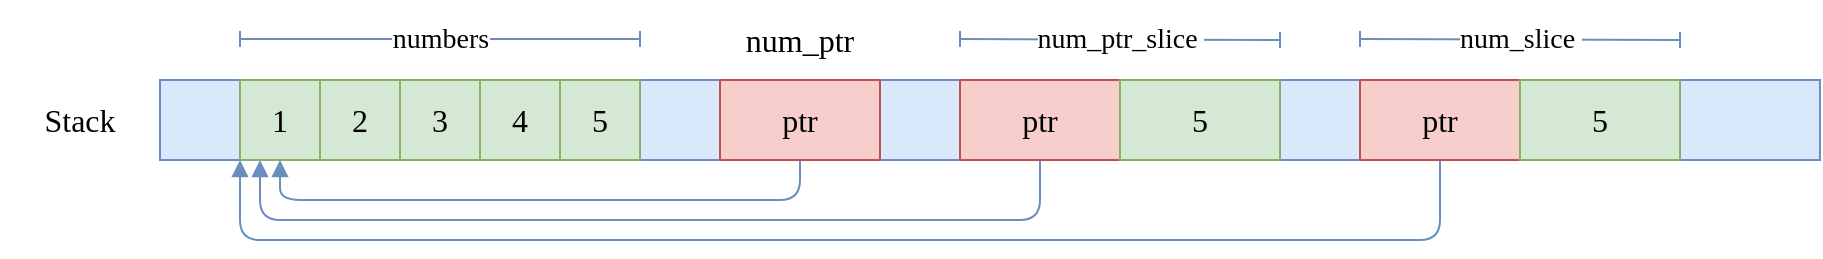 <mxfile version="24.2.5" type="device">
  <diagram name="Page-1" id="G8ZvJWXJsHYqm7BaVf0D">
    <mxGraphModel dx="1420" dy="821" grid="1" gridSize="10" guides="1" tooltips="1" connect="1" arrows="1" fold="1" page="1" pageScale="1" pageWidth="850" pageHeight="1100" math="0" shadow="0">
      <root>
        <mxCell id="qo41Qgb1Bq0OAtDylW5R-0" />
        <mxCell id="qo41Qgb1Bq0OAtDylW5R-1" parent="qo41Qgb1Bq0OAtDylW5R-0" />
        <mxCell id="7WxePV0q5ovhReNKkkbh-0" value="" style="rounded=0;whiteSpace=wrap;html=1;shadow=0;strokeColor=#6c8ebf;strokeWidth=1;fontFamily=Ubuntu;fontSize=16;fontStyle=0;fillColor=#dae8fc;" vertex="1" parent="qo41Qgb1Bq0OAtDylW5R-1">
          <mxGeometry x="160" y="160" width="830" height="40" as="geometry" />
        </mxCell>
        <mxCell id="7WxePV0q5ovhReNKkkbh-1" value="Stack" style="text;html=1;align=center;verticalAlign=middle;whiteSpace=wrap;rounded=0;fontFamily=Ubuntu;fontSize=16;fontStyle=0;" vertex="1" parent="qo41Qgb1Bq0OAtDylW5R-1">
          <mxGeometry x="80" y="160" width="80" height="40" as="geometry" />
        </mxCell>
        <mxCell id="7WxePV0q5ovhReNKkkbh-2" value="1" style="rounded=0;whiteSpace=wrap;html=1;shadow=0;strokeColor=#82b366;strokeWidth=1;fontFamily=Ubuntu;fontSize=16;fontStyle=0;fillColor=#d5e8d4;" vertex="1" parent="qo41Qgb1Bq0OAtDylW5R-1">
          <mxGeometry x="200" y="160" width="40" height="40" as="geometry" />
        </mxCell>
        <mxCell id="7WxePV0q5ovhReNKkkbh-3" value="2" style="rounded=0;whiteSpace=wrap;html=1;shadow=0;strokeColor=#82b366;strokeWidth=1;fontFamily=Ubuntu;fontSize=16;fontStyle=0;fillColor=#d5e8d4;" vertex="1" parent="qo41Qgb1Bq0OAtDylW5R-1">
          <mxGeometry x="240" y="160" width="40" height="40" as="geometry" />
        </mxCell>
        <mxCell id="7WxePV0q5ovhReNKkkbh-4" value="3" style="rounded=0;whiteSpace=wrap;html=1;shadow=0;strokeColor=#82b366;strokeWidth=1;fontFamily=Ubuntu;fontSize=16;fontStyle=0;fillColor=#d5e8d4;" vertex="1" parent="qo41Qgb1Bq0OAtDylW5R-1">
          <mxGeometry x="280" y="160" width="40" height="40" as="geometry" />
        </mxCell>
        <mxCell id="7WxePV0q5ovhReNKkkbh-5" value="4" style="rounded=0;whiteSpace=wrap;html=1;shadow=0;strokeColor=#82b366;strokeWidth=1;fontFamily=Ubuntu;fontSize=16;fontStyle=0;fillColor=#d5e8d4;" vertex="1" parent="qo41Qgb1Bq0OAtDylW5R-1">
          <mxGeometry x="320" y="160" width="40" height="40" as="geometry" />
        </mxCell>
        <mxCell id="7WxePV0q5ovhReNKkkbh-6" value="5" style="rounded=0;whiteSpace=wrap;html=1;shadow=0;strokeColor=#82b366;strokeWidth=1;fontFamily=Ubuntu;fontSize=16;fontStyle=0;fillColor=#d5e8d4;" vertex="1" parent="qo41Qgb1Bq0OAtDylW5R-1">
          <mxGeometry x="360" y="160" width="40" height="40" as="geometry" />
        </mxCell>
        <mxCell id="7WxePV0q5ovhReNKkkbh-7" value="numbers" style="endArrow=baseDash;startArrow=baseDash;html=1;rounded=1;shadow=0;strokeColor=#6c8ebf;strokeWidth=1;fontFamily=Ubuntu;fontSize=14;fontStyle=0;fillColor=#dae8fc;endFill=0;startFill=0;" edge="1" parent="qo41Qgb1Bq0OAtDylW5R-1">
          <mxGeometry width="50" height="50" relative="1" as="geometry">
            <mxPoint x="200" y="139.5" as="sourcePoint" />
            <mxPoint x="400" y="139.5" as="targetPoint" />
          </mxGeometry>
        </mxCell>
        <mxCell id="7WxePV0q5ovhReNKkkbh-10" style="edgeStyle=orthogonalEdgeStyle;rounded=1;orthogonalLoop=1;jettySize=auto;html=1;entryX=0.5;entryY=1;entryDx=0;entryDy=0;shadow=0;strokeColor=#6c8ebf;strokeWidth=1;fontFamily=Ubuntu;fontSize=14;fontStyle=0;endArrow=block;endFill=1;fillColor=#dae8fc;" edge="1" parent="qo41Qgb1Bq0OAtDylW5R-1" source="7WxePV0q5ovhReNKkkbh-8" target="7WxePV0q5ovhReNKkkbh-2">
          <mxGeometry relative="1" as="geometry">
            <Array as="points">
              <mxPoint x="480" y="220" />
              <mxPoint x="220" y="220" />
            </Array>
          </mxGeometry>
        </mxCell>
        <mxCell id="7WxePV0q5ovhReNKkkbh-8" value="ptr" style="rounded=0;whiteSpace=wrap;html=1;shadow=0;strokeColor=#b85450;strokeWidth=1;fontFamily=Ubuntu;fontSize=16;fontStyle=0;fillColor=#f8cecc;" vertex="1" parent="qo41Qgb1Bq0OAtDylW5R-1">
          <mxGeometry x="440" y="160" width="80" height="40" as="geometry" />
        </mxCell>
        <mxCell id="7WxePV0q5ovhReNKkkbh-9" value="num_ptr" style="text;html=1;align=center;verticalAlign=middle;whiteSpace=wrap;rounded=0;fontFamily=Ubuntu;fontSize=16;fontStyle=0;" vertex="1" parent="qo41Qgb1Bq0OAtDylW5R-1">
          <mxGeometry x="440" y="120" width="80" height="40" as="geometry" />
        </mxCell>
        <mxCell id="7WxePV0q5ovhReNKkkbh-14" style="edgeStyle=orthogonalEdgeStyle;rounded=1;orthogonalLoop=1;jettySize=auto;html=1;entryX=0.25;entryY=1;entryDx=0;entryDy=0;shadow=0;strokeColor=#6c8ebf;strokeWidth=1;fontFamily=Ubuntu;fontSize=14;fontStyle=0;endArrow=block;endFill=1;fillColor=#dae8fc;" edge="1" parent="qo41Qgb1Bq0OAtDylW5R-1" source="7WxePV0q5ovhReNKkkbh-11" target="7WxePV0q5ovhReNKkkbh-2">
          <mxGeometry relative="1" as="geometry">
            <Array as="points">
              <mxPoint x="600" y="230" />
              <mxPoint x="210" y="230" />
            </Array>
          </mxGeometry>
        </mxCell>
        <mxCell id="7WxePV0q5ovhReNKkkbh-11" value="ptr" style="rounded=0;whiteSpace=wrap;html=1;shadow=0;strokeColor=#b85450;strokeWidth=1;fontFamily=Ubuntu;fontSize=16;fontStyle=0;fillColor=#f8cecc;" vertex="1" parent="qo41Qgb1Bq0OAtDylW5R-1">
          <mxGeometry x="560" y="160" width="80" height="40" as="geometry" />
        </mxCell>
        <mxCell id="7WxePV0q5ovhReNKkkbh-12" value="5" style="rounded=0;whiteSpace=wrap;html=1;shadow=0;strokeColor=#82b366;strokeWidth=1;fontFamily=Ubuntu;fontSize=16;fontStyle=0;fillColor=#d5e8d4;" vertex="1" parent="qo41Qgb1Bq0OAtDylW5R-1">
          <mxGeometry x="640" y="160" width="80" height="40" as="geometry" />
        </mxCell>
        <mxCell id="7WxePV0q5ovhReNKkkbh-13" value="num_ptr_slice&amp;nbsp;" style="endArrow=baseDash;startArrow=baseDash;html=1;rounded=1;shadow=0;strokeColor=#6c8ebf;strokeWidth=1;fontFamily=Ubuntu;fontSize=14;fontStyle=0;fillColor=#dae8fc;startFill=0;endFill=0;" edge="1" parent="qo41Qgb1Bq0OAtDylW5R-1">
          <mxGeometry width="50" height="50" relative="1" as="geometry">
            <mxPoint x="560" y="139.5" as="sourcePoint" />
            <mxPoint x="720" y="140" as="targetPoint" />
          </mxGeometry>
        </mxCell>
        <mxCell id="7WxePV0q5ovhReNKkkbh-18" style="edgeStyle=orthogonalEdgeStyle;rounded=1;orthogonalLoop=1;jettySize=auto;html=1;entryX=0;entryY=1;entryDx=0;entryDy=0;shadow=0;strokeColor=#6c8ebf;strokeWidth=1;fontFamily=Ubuntu;fontSize=14;fontStyle=0;endArrow=block;endFill=1;fillColor=#dae8fc;" edge="1" parent="qo41Qgb1Bq0OAtDylW5R-1" source="7WxePV0q5ovhReNKkkbh-15" target="7WxePV0q5ovhReNKkkbh-2">
          <mxGeometry relative="1" as="geometry">
            <Array as="points">
              <mxPoint x="800" y="240" />
              <mxPoint x="200" y="240" />
            </Array>
          </mxGeometry>
        </mxCell>
        <mxCell id="7WxePV0q5ovhReNKkkbh-15" value="ptr" style="rounded=0;whiteSpace=wrap;html=1;shadow=0;strokeColor=#b85450;strokeWidth=1;fontFamily=Ubuntu;fontSize=16;fontStyle=0;fillColor=#f8cecc;" vertex="1" parent="qo41Qgb1Bq0OAtDylW5R-1">
          <mxGeometry x="760" y="160" width="80" height="40" as="geometry" />
        </mxCell>
        <mxCell id="7WxePV0q5ovhReNKkkbh-16" value="5" style="rounded=0;whiteSpace=wrap;html=1;shadow=0;strokeColor=#82b366;strokeWidth=1;fontFamily=Ubuntu;fontSize=16;fontStyle=0;fillColor=#d5e8d4;" vertex="1" parent="qo41Qgb1Bq0OAtDylW5R-1">
          <mxGeometry x="840" y="160" width="80" height="40" as="geometry" />
        </mxCell>
        <mxCell id="7WxePV0q5ovhReNKkkbh-17" value="num_slice&amp;nbsp;" style="endArrow=baseDash;startArrow=baseDash;html=1;rounded=1;shadow=0;strokeColor=#6c8ebf;strokeWidth=1;fontFamily=Ubuntu;fontSize=14;fontStyle=0;fillColor=#dae8fc;endFill=0;startFill=0;" edge="1" parent="qo41Qgb1Bq0OAtDylW5R-1">
          <mxGeometry width="50" height="50" relative="1" as="geometry">
            <mxPoint x="760" y="139.5" as="sourcePoint" />
            <mxPoint x="920" y="140" as="targetPoint" />
          </mxGeometry>
        </mxCell>
      </root>
    </mxGraphModel>
  </diagram>
</mxfile>
